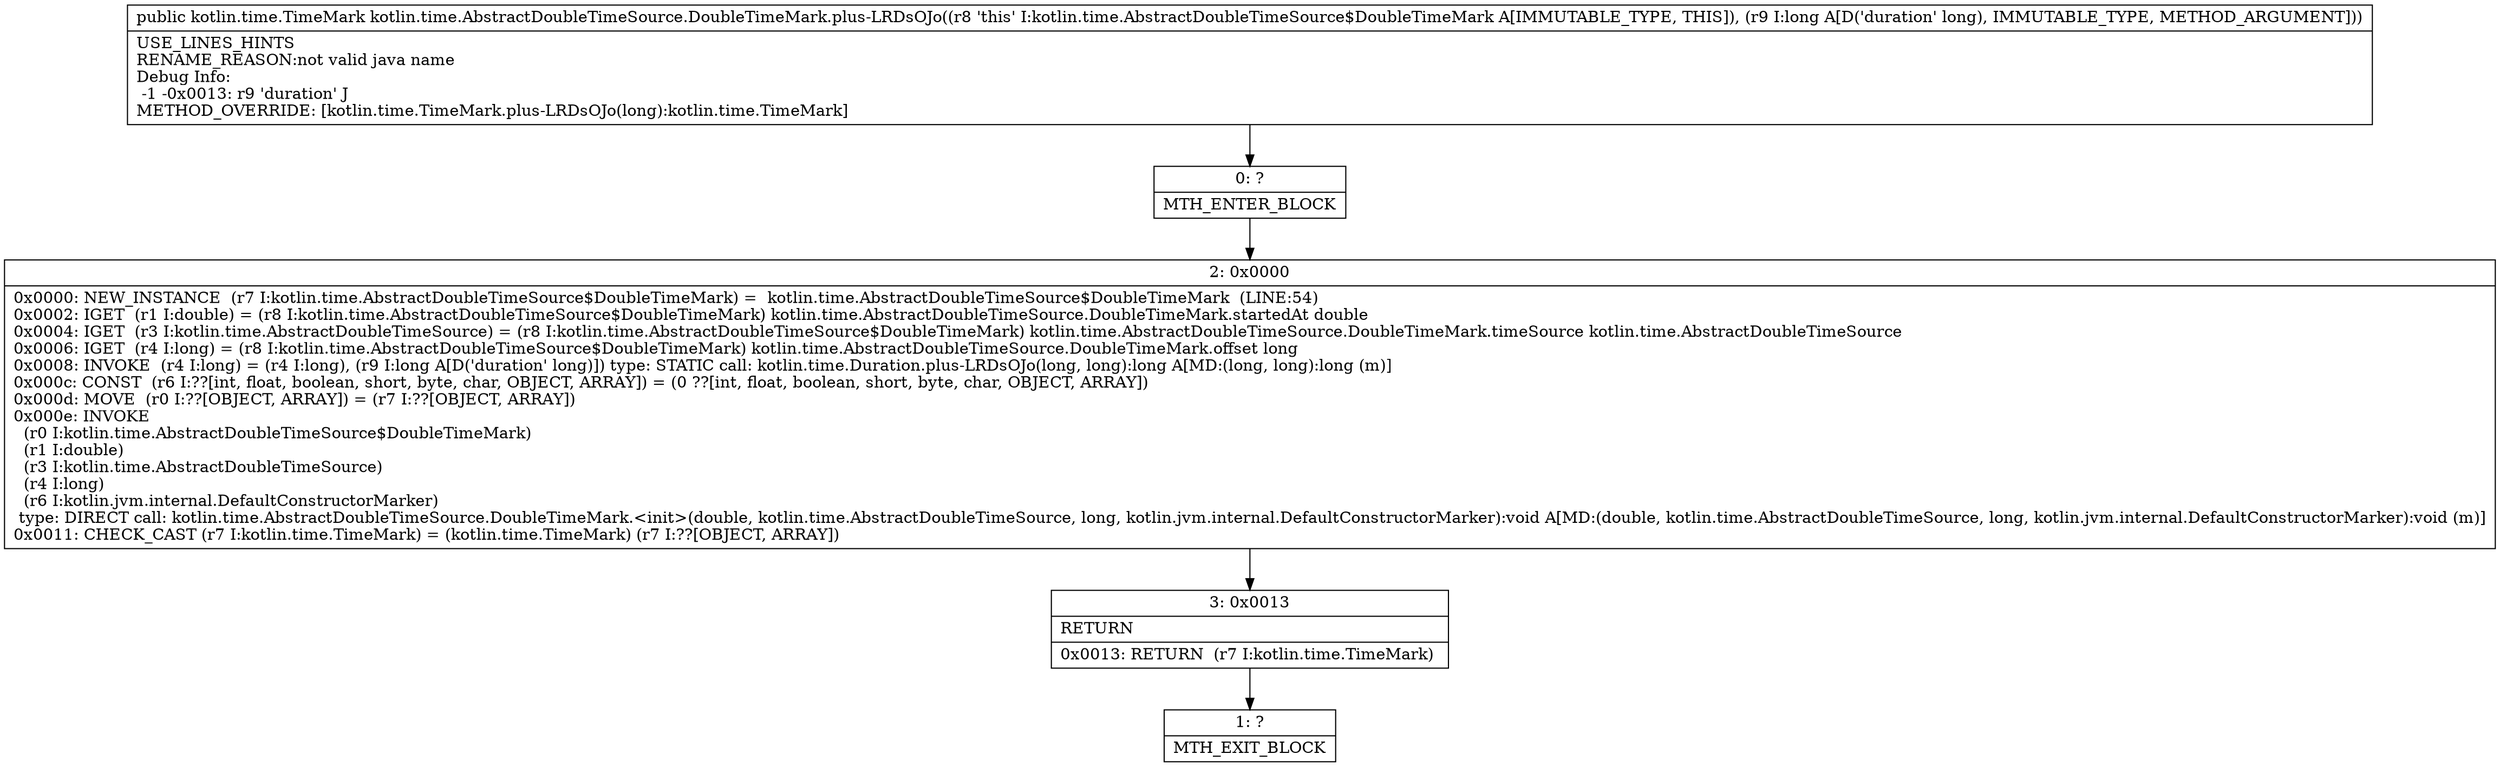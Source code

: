 digraph "CFG forkotlin.time.AbstractDoubleTimeSource.DoubleTimeMark.plus\-LRDsOJo(J)Lkotlin\/time\/TimeMark;" {
Node_0 [shape=record,label="{0\:\ ?|MTH_ENTER_BLOCK\l}"];
Node_2 [shape=record,label="{2\:\ 0x0000|0x0000: NEW_INSTANCE  (r7 I:kotlin.time.AbstractDoubleTimeSource$DoubleTimeMark) =  kotlin.time.AbstractDoubleTimeSource$DoubleTimeMark  (LINE:54)\l0x0002: IGET  (r1 I:double) = (r8 I:kotlin.time.AbstractDoubleTimeSource$DoubleTimeMark) kotlin.time.AbstractDoubleTimeSource.DoubleTimeMark.startedAt double \l0x0004: IGET  (r3 I:kotlin.time.AbstractDoubleTimeSource) = (r8 I:kotlin.time.AbstractDoubleTimeSource$DoubleTimeMark) kotlin.time.AbstractDoubleTimeSource.DoubleTimeMark.timeSource kotlin.time.AbstractDoubleTimeSource \l0x0006: IGET  (r4 I:long) = (r8 I:kotlin.time.AbstractDoubleTimeSource$DoubleTimeMark) kotlin.time.AbstractDoubleTimeSource.DoubleTimeMark.offset long \l0x0008: INVOKE  (r4 I:long) = (r4 I:long), (r9 I:long A[D('duration' long)]) type: STATIC call: kotlin.time.Duration.plus\-LRDsOJo(long, long):long A[MD:(long, long):long (m)]\l0x000c: CONST  (r6 I:??[int, float, boolean, short, byte, char, OBJECT, ARRAY]) = (0 ??[int, float, boolean, short, byte, char, OBJECT, ARRAY]) \l0x000d: MOVE  (r0 I:??[OBJECT, ARRAY]) = (r7 I:??[OBJECT, ARRAY]) \l0x000e: INVOKE  \l  (r0 I:kotlin.time.AbstractDoubleTimeSource$DoubleTimeMark)\l  (r1 I:double)\l  (r3 I:kotlin.time.AbstractDoubleTimeSource)\l  (r4 I:long)\l  (r6 I:kotlin.jvm.internal.DefaultConstructorMarker)\l type: DIRECT call: kotlin.time.AbstractDoubleTimeSource.DoubleTimeMark.\<init\>(double, kotlin.time.AbstractDoubleTimeSource, long, kotlin.jvm.internal.DefaultConstructorMarker):void A[MD:(double, kotlin.time.AbstractDoubleTimeSource, long, kotlin.jvm.internal.DefaultConstructorMarker):void (m)]\l0x0011: CHECK_CAST (r7 I:kotlin.time.TimeMark) = (kotlin.time.TimeMark) (r7 I:??[OBJECT, ARRAY]) \l}"];
Node_3 [shape=record,label="{3\:\ 0x0013|RETURN\l|0x0013: RETURN  (r7 I:kotlin.time.TimeMark) \l}"];
Node_1 [shape=record,label="{1\:\ ?|MTH_EXIT_BLOCK\l}"];
MethodNode[shape=record,label="{public kotlin.time.TimeMark kotlin.time.AbstractDoubleTimeSource.DoubleTimeMark.plus\-LRDsOJo((r8 'this' I:kotlin.time.AbstractDoubleTimeSource$DoubleTimeMark A[IMMUTABLE_TYPE, THIS]), (r9 I:long A[D('duration' long), IMMUTABLE_TYPE, METHOD_ARGUMENT]))  | USE_LINES_HINTS\lRENAME_REASON:not valid java name\lDebug Info:\l  \-1 \-0x0013: r9 'duration' J\lMETHOD_OVERRIDE: [kotlin.time.TimeMark.plus\-LRDsOJo(long):kotlin.time.TimeMark]\l}"];
MethodNode -> Node_0;Node_0 -> Node_2;
Node_2 -> Node_3;
Node_3 -> Node_1;
}

